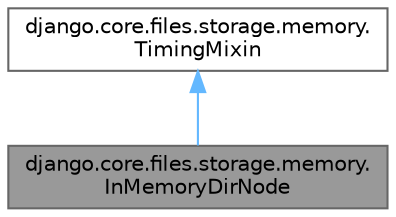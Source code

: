 digraph "django.core.files.storage.memory.InMemoryDirNode"
{
 // LATEX_PDF_SIZE
  bgcolor="transparent";
  edge [fontname=Helvetica,fontsize=10,labelfontname=Helvetica,labelfontsize=10];
  node [fontname=Helvetica,fontsize=10,shape=box,height=0.2,width=0.4];
  Node1 [id="Node000001",label="django.core.files.storage.memory.\lInMemoryDirNode",height=0.2,width=0.4,color="gray40", fillcolor="grey60", style="filled", fontcolor="black",tooltip=" "];
  Node2 -> Node1 [id="edge1_Node000001_Node000002",dir="back",color="steelblue1",style="solid",tooltip=" "];
  Node2 [id="Node000002",label="django.core.files.storage.memory.\lTimingMixin",height=0.2,width=0.4,color="gray40", fillcolor="white", style="filled",URL="$classdjango_1_1core_1_1files_1_1storage_1_1memory_1_1_timing_mixin.html",tooltip=" "];
}
